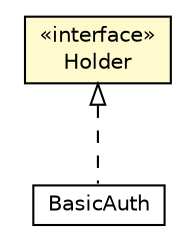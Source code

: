 #!/usr/local/bin/dot
#
# Class diagram 
# Generated by UMLGraph version R5_6-24-gf6e263 (http://www.umlgraph.org/)
#

digraph G {
	edge [fontname="Helvetica",fontsize=10,labelfontname="Helvetica",labelfontsize=10];
	node [fontname="Helvetica",fontsize=10,shape=plaintext];
	nodesep=0.25;
	ranksep=0.5;
	// io.reinert.requestor.core.Base64Codec.Holder
	c13881 [label=<<table title="io.reinert.requestor.core.Base64Codec.Holder" border="0" cellborder="1" cellspacing="0" cellpadding="2" port="p" bgcolor="lemonChiffon" href="./Base64Codec.Holder.html">
		<tr><td><table border="0" cellspacing="0" cellpadding="1">
<tr><td align="center" balign="center"> &#171;interface&#187; </td></tr>
<tr><td align="center" balign="center"> Holder </td></tr>
		</table></td></tr>
		</table>>, URL="./Base64Codec.Holder.html", fontname="Helvetica", fontcolor="black", fontsize=10.0];
	// io.reinert.requestor.core.auth.BasicAuth
	c14002 [label=<<table title="io.reinert.requestor.core.auth.BasicAuth" border="0" cellborder="1" cellspacing="0" cellpadding="2" port="p" href="./auth/BasicAuth.html">
		<tr><td><table border="0" cellspacing="0" cellpadding="1">
<tr><td align="center" balign="center"> BasicAuth </td></tr>
		</table></td></tr>
		</table>>, URL="./auth/BasicAuth.html", fontname="Helvetica", fontcolor="black", fontsize=10.0];
	//io.reinert.requestor.core.auth.BasicAuth implements io.reinert.requestor.core.Base64Codec.Holder
	c13881:p -> c14002:p [dir=back,arrowtail=empty,style=dashed];
}

